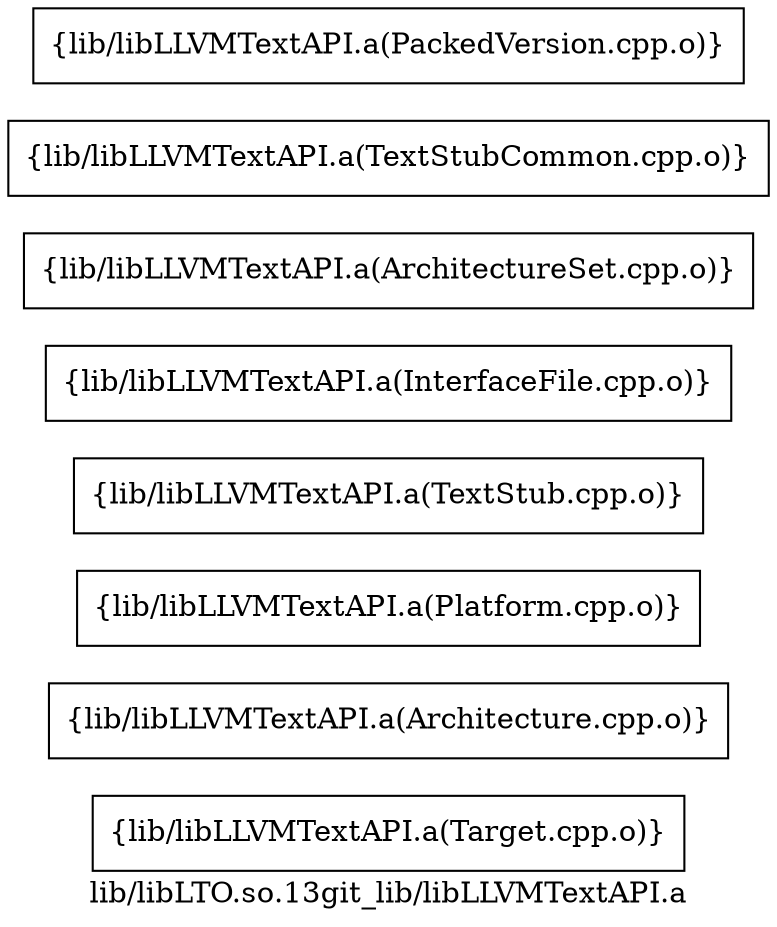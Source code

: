 digraph "lib/libLTO.so.13git_lib/libLLVMTextAPI.a" {
	label="lib/libLTO.so.13git_lib/libLLVMTextAPI.a";
	rankdir=LR;

	Node0x558810158f38 [shape=record,shape=box,group=0,label="{lib/libLLVMTextAPI.a(Target.cpp.o)}"];
	Node0x5588101588a8 [shape=record,shape=box,group=0,label="{lib/libLLVMTextAPI.a(Architecture.cpp.o)}"];
	Node0x558810159528 [shape=record,shape=box,group=0,label="{lib/libLLVMTextAPI.a(Platform.cpp.o)}"];
	Node0x55881014b5b8 [shape=record,shape=box,group=0,label="{lib/libLLVMTextAPI.a(TextStub.cpp.o)}"];
	Node0x558810165aa8 [shape=record,shape=box,group=0,label="{lib/libLLVMTextAPI.a(InterfaceFile.cpp.o)}"];
	Node0x558810165468 [shape=record,shape=box,group=0,label="{lib/libLLVMTextAPI.a(ArchitectureSet.cpp.o)}"];
	Node0x55881013fa38 [shape=record,shape=box,group=0,label="{lib/libLLVMTextAPI.a(TextStubCommon.cpp.o)}"];
	Node0x558810140118 [shape=record,shape=box,group=0,label="{lib/libLLVMTextAPI.a(PackedVersion.cpp.o)}"];
}
